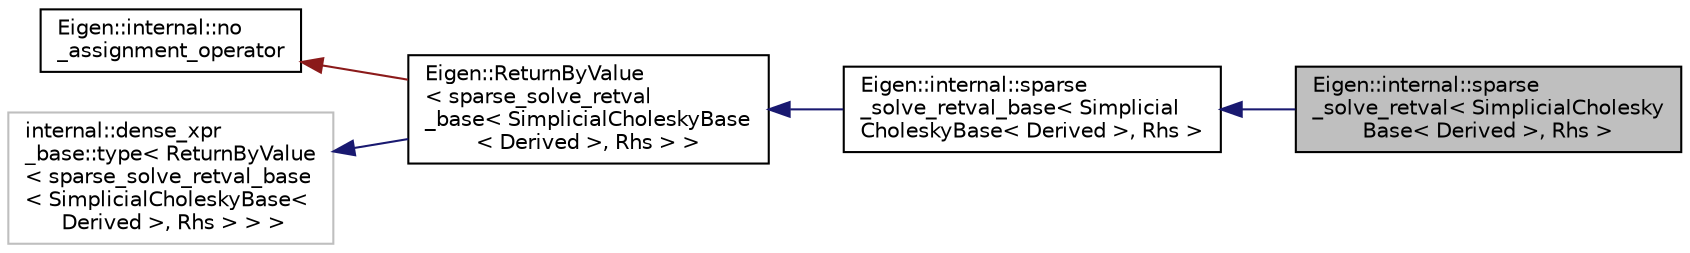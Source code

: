 digraph "Eigen::internal::sparse_solve_retval&lt; SimplicialCholeskyBase&lt; Derived &gt;, Rhs &gt;"
{
  edge [fontname="Helvetica",fontsize="10",labelfontname="Helvetica",labelfontsize="10"];
  node [fontname="Helvetica",fontsize="10",shape=record];
  rankdir="LR";
  Node1 [label="Eigen::internal::sparse\l_solve_retval\< SimplicialCholesky\lBase\< Derived \>, Rhs \>",height=0.2,width=0.4,color="black", fillcolor="grey75", style="filled", fontcolor="black"];
  Node2 -> Node1 [dir="back",color="midnightblue",fontsize="10",style="solid",fontname="Helvetica"];
  Node2 [label="Eigen::internal::sparse\l_solve_retval_base\< Simplicial\lCholeskyBase\< Derived \>, Rhs \>",height=0.2,width=0.4,color="black", fillcolor="white", style="filled",URL="$struct_eigen_1_1internal_1_1sparse__solve__retval__base.html"];
  Node3 -> Node2 [dir="back",color="midnightblue",fontsize="10",style="solid",fontname="Helvetica"];
  Node3 [label="Eigen::ReturnByValue\l\< sparse_solve_retval\l_base\< SimplicialCholeskyBase\l\< Derived \>, Rhs \> \>",height=0.2,width=0.4,color="black", fillcolor="white", style="filled",URL="$class_eigen_1_1_return_by_value.html"];
  Node4 -> Node3 [dir="back",color="firebrick4",fontsize="10",style="solid",fontname="Helvetica"];
  Node4 [label="Eigen::internal::no\l_assignment_operator",height=0.2,width=0.4,color="black", fillcolor="white", style="filled",URL="$class_eigen_1_1internal_1_1no__assignment__operator.html"];
  Node5 -> Node3 [dir="back",color="midnightblue",fontsize="10",style="solid",fontname="Helvetica"];
  Node5 [label="internal::dense_xpr\l_base::type\< ReturnByValue\l\< sparse_solve_retval_base\l\< SimplicialCholeskyBase\<\l Derived \>, Rhs \> \> \>",height=0.2,width=0.4,color="grey75", fillcolor="white", style="filled"];
}
